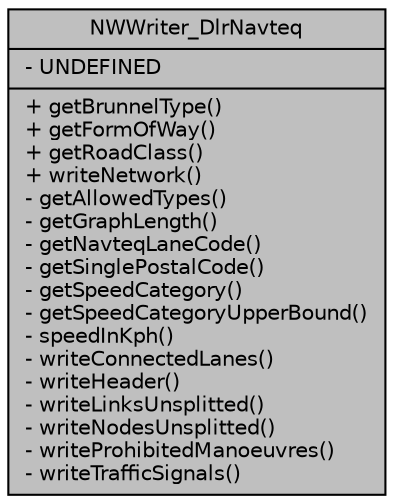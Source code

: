 digraph "NWWriter_DlrNavteq"
{
  edge [fontname="Helvetica",fontsize="10",labelfontname="Helvetica",labelfontsize="10"];
  node [fontname="Helvetica",fontsize="10",shape=record];
  Node1 [label="{NWWriter_DlrNavteq\n|- UNDEFINED\l|+ getBrunnelType()\l+ getFormOfWay()\l+ getRoadClass()\l+ writeNetwork()\l- getAllowedTypes()\l- getGraphLength()\l- getNavteqLaneCode()\l- getSinglePostalCode()\l- getSpeedCategory()\l- getSpeedCategoryUpperBound()\l- speedInKph()\l- writeConnectedLanes()\l- writeHeader()\l- writeLinksUnsplitted()\l- writeNodesUnsplitted()\l- writeProhibitedManoeuvres()\l- writeTrafficSignals()\l}",height=0.2,width=0.4,color="black", fillcolor="grey75", style="filled", fontcolor="black"];
}
